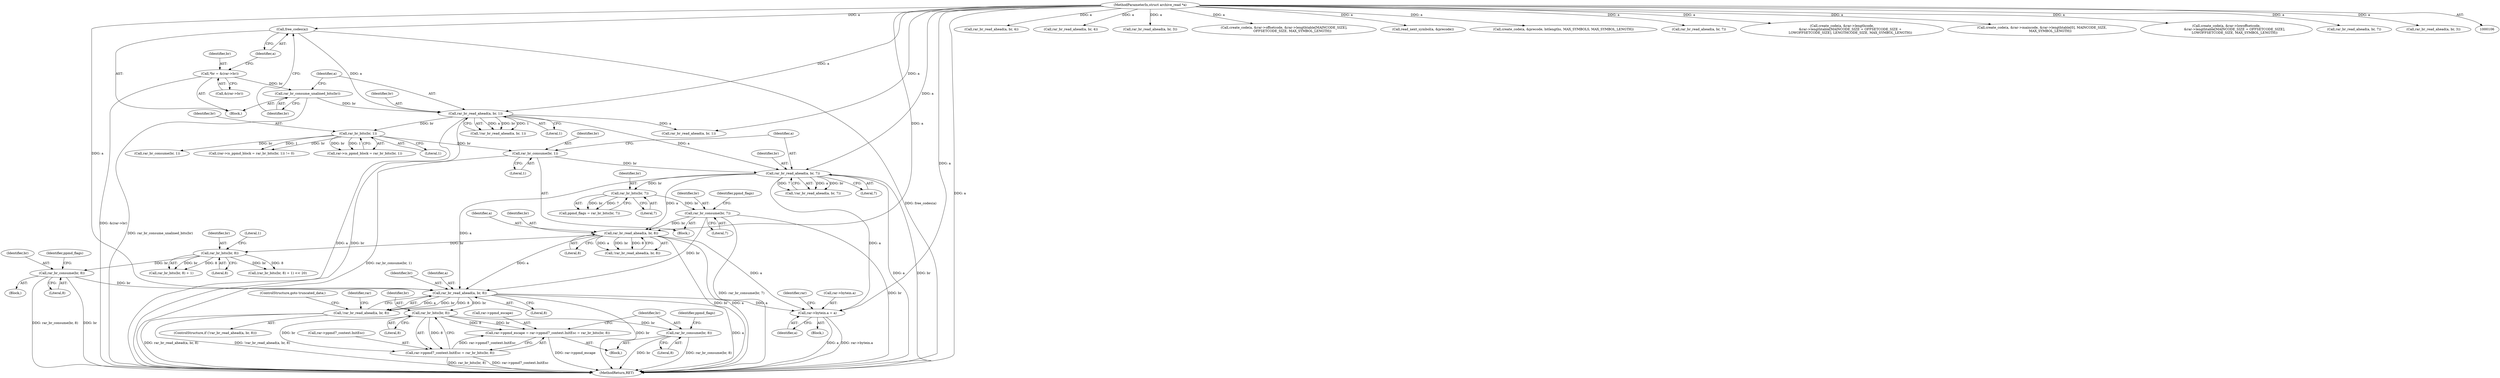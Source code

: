 digraph "0_libarchive_05caadc7eedbef471ac9610809ba683f0c698700@API" {
"1000209" [label="(Call,rar_br_read_ahead(a, br, 8))"];
"1000163" [label="(Call,rar_br_read_ahead(a, br, 7))"];
"1000142" [label="(Call,rar_br_read_ahead(a, br, 1))"];
"1000136" [label="(Call,free_codes(a))"];
"1000107" [label="(MethodParameterIn,struct archive_read *a)"];
"1000138" [label="(Call,rar_br_consume_unalined_bits(br))"];
"1000130" [label="(Call,*br = &(rar->br))"];
"1000158" [label="(Call,rar_br_consume(br, 1))"];
"1000153" [label="(Call,rar_br_bits(br, 1))"];
"1000183" [label="(Call,rar_br_read_ahead(a, br, 8))"];
"1000173" [label="(Call,rar_br_consume(br, 7))"];
"1000170" [label="(Call,rar_br_bits(br, 7))"];
"1000199" [label="(Call,rar_br_consume(br, 8))"];
"1000194" [label="(Call,rar_br_bits(br, 8))"];
"1000208" [label="(Call,!rar_br_read_ahead(a, br, 8))"];
"1000224" [label="(Call,rar_br_bits(br, 8))"];
"1000214" [label="(Call,rar->ppmd_escape = rar->ppmd7_context.InitEsc = rar_br_bits(br, 8))"];
"1000218" [label="(Call,rar->ppmd7_context.InitEsc = rar_br_bits(br, 8))"];
"1000227" [label="(Call,rar_br_consume(br, 8))"];
"1000282" [label="(Call,rar->bytein.a = a)"];
"1000157" [label="(Block,)"];
"1000137" [label="(Identifier,a)"];
"1000148" [label="(Call,(rar->is_ppmd_block = rar_br_bits(br, 1)) != 0)"];
"1000227" [label="(Call,rar_br_consume(br, 8))"];
"1000193" [label="(Call,rar_br_bits(br, 8) + 1)"];
"1000165" [label="(Identifier,br)"];
"1000174" [label="(Identifier,br)"];
"1000209" [label="(Call,rar_br_read_ahead(a, br, 8))"];
"1000185" [label="(Identifier,br)"];
"1000489" [label="(Call,rar_br_read_ahead(a, br, 4))"];
"1000194" [label="(Call,rar_br_bits(br, 8))"];
"1000208" [label="(Call,!rar_br_read_ahead(a, br, 8))"];
"1000462" [label="(Call,rar_br_read_ahead(a, br, 4))"];
"1000173" [label="(Call,rar_br_consume(br, 7))"];
"1000108" [label="(Block,)"];
"1000182" [label="(Call,!rar_br_read_ahead(a, br, 8))"];
"1000139" [label="(Identifier,br)"];
"1000218" [label="(Call,rar->ppmd7_context.InitEsc = rar_br_bits(br, 8))"];
"1000162" [label="(Call,!rar_br_read_ahead(a, br, 7))"];
"1000138" [label="(Call,rar_br_consume_unalined_bits(br))"];
"1000733" [label="(Call,rar_br_read_ahead(a, br, 3))"];
"1000838" [label="(Call,create_code(a, &rar->offsetcode, &rar->lengthtable[MAINCODE_SIZE],\n                OFFSETCODE_SIZE, MAX_SYMBOL_LENGTH))"];
"1000570" [label="(Call,read_next_symbol(a, &precode))"];
"1000536" [label="(Call,create_code(a, &precode, bitlengths, MAX_SYMBOLS, MAX_SYMBOL_LENGTH))"];
"1000160" [label="(Literal,1)"];
"1000761" [label="(Call,rar_br_read_ahead(a, br, 7))"];
"1000204" [label="(Identifier,ppmd_flags)"];
"1000215" [label="(Call,rar->ppmd_escape)"];
"1000196" [label="(Literal,8)"];
"1000212" [label="(Literal,8)"];
"1000884" [label="(Call,create_code(a, &rar->lengthcode,\n                &rar->lengthtable[MAINCODE_SIZE + OFFSETCODE_SIZE +\n                LOWOFFSETCODE_SIZE], LENGTHCODE_SIZE, MAX_SYMBOL_LENGTH))"];
"1000816" [label="(Call,create_code(a, &rar->maincode, &rar->lengthtable[0], MAINCODE_SIZE,\n                MAX_SYMBOL_LENGTH))"];
"1000225" [label="(Identifier,br)"];
"1000195" [label="(Identifier,br)"];
"1000164" [label="(Identifier,a)"];
"1000282" [label="(Call,rar->bytein.a = a)"];
"1000860" [label="(Call,create_code(a, &rar->lowoffsetcode,\n                &rar->lengthtable[MAINCODE_SIZE + OFFSETCODE_SIZE],\n                LOWOFFSETCODE_SIZE, MAX_SYMBOL_LENGTH))"];
"1000170" [label="(Call,rar_br_bits(br, 7))"];
"1000192" [label="(Call,(rar_br_bits(br, 8) + 1) << 20)"];
"1000158" [label="(Call,rar_br_consume(br, 1))"];
"1000141" [label="(Call,!rar_br_read_ahead(a, br, 1))"];
"1000153" [label="(Call,rar_br_bits(br, 1))"];
"1000171" [label="(Identifier,br)"];
"1000155" [label="(Literal,1)"];
"1000149" [label="(Call,rar->is_ppmd_block = rar_br_bits(br, 1))"];
"1000210" [label="(Identifier,a)"];
"1000154" [label="(Identifier,br)"];
"1000130" [label="(Call,*br = &(rar->br))"];
"1000288" [label="(Identifier,a)"];
"1000180" [label="(Block,)"];
"1000201" [label="(Literal,8)"];
"1000143" [label="(Identifier,a)"];
"1001023" [label="(MethodReturn,RET)"];
"1000214" [label="(Call,rar->ppmd_escape = rar->ppmd7_context.InitEsc = rar_br_bits(br, 8))"];
"1000671" [label="(Call,rar_br_read_ahead(a, br, 7))"];
"1000228" [label="(Identifier,br)"];
"1000219" [label="(Call,rar->ppmd7_context.InitEsc)"];
"1000283" [label="(Call,rar->bytein.a)"];
"1000229" [label="(Literal,8)"];
"1000240" [label="(Block,)"];
"1000142" [label="(Call,rar_br_read_ahead(a, br, 1))"];
"1000163" [label="(Call,rar_br_read_ahead(a, br, 7))"];
"1000159" [label="(Identifier,br)"];
"1000424" [label="(Call,rar_br_read_ahead(a, br, 1))"];
"1000238" [label="(Identifier,ppmd_flags)"];
"1000183" [label="(Call,rar_br_read_ahead(a, br, 8))"];
"1000206" [label="(Block,)"];
"1000211" [label="(Identifier,br)"];
"1000166" [label="(Literal,7)"];
"1000186" [label="(Literal,8)"];
"1000292" [label="(Identifier,rar)"];
"1000136" [label="(Call,free_codes(a))"];
"1000184" [label="(Identifier,a)"];
"1000213" [label="(ControlStructure,goto truncated_data;)"];
"1000224" [label="(Call,rar_br_bits(br, 8))"];
"1000172" [label="(Literal,7)"];
"1000226" [label="(Literal,8)"];
"1000216" [label="(Identifier,rar)"];
"1000107" [label="(MethodParameterIn,struct archive_read *a)"];
"1000145" [label="(Literal,1)"];
"1000178" [label="(Identifier,ppmd_flags)"];
"1000132" [label="(Call,&(rar->br))"];
"1000199" [label="(Call,rar_br_consume(br, 8))"];
"1000144" [label="(Identifier,br)"];
"1000131" [label="(Identifier,br)"];
"1000200" [label="(Identifier,br)"];
"1000207" [label="(ControlStructure,if (!rar_br_read_ahead(a, br, 8)))"];
"1000175" [label="(Literal,7)"];
"1000419" [label="(Call,rar_br_consume(br, 1))"];
"1000197" [label="(Literal,1)"];
"1000168" [label="(Call,ppmd_flags = rar_br_bits(br, 7))"];
"1000643" [label="(Call,rar_br_read_ahead(a, br, 3))"];
"1000209" -> "1000208"  [label="AST: "];
"1000209" -> "1000212"  [label="CFG: "];
"1000210" -> "1000209"  [label="AST: "];
"1000211" -> "1000209"  [label="AST: "];
"1000212" -> "1000209"  [label="AST: "];
"1000208" -> "1000209"  [label="CFG: "];
"1000209" -> "1001023"  [label="DDG: a"];
"1000209" -> "1001023"  [label="DDG: br"];
"1000209" -> "1000208"  [label="DDG: a"];
"1000209" -> "1000208"  [label="DDG: br"];
"1000209" -> "1000208"  [label="DDG: 8"];
"1000163" -> "1000209"  [label="DDG: a"];
"1000183" -> "1000209"  [label="DDG: a"];
"1000107" -> "1000209"  [label="DDG: a"];
"1000199" -> "1000209"  [label="DDG: br"];
"1000173" -> "1000209"  [label="DDG: br"];
"1000209" -> "1000224"  [label="DDG: br"];
"1000209" -> "1000282"  [label="DDG: a"];
"1000163" -> "1000162"  [label="AST: "];
"1000163" -> "1000166"  [label="CFG: "];
"1000164" -> "1000163"  [label="AST: "];
"1000165" -> "1000163"  [label="AST: "];
"1000166" -> "1000163"  [label="AST: "];
"1000162" -> "1000163"  [label="CFG: "];
"1000163" -> "1001023"  [label="DDG: a"];
"1000163" -> "1001023"  [label="DDG: br"];
"1000163" -> "1000162"  [label="DDG: a"];
"1000163" -> "1000162"  [label="DDG: br"];
"1000163" -> "1000162"  [label="DDG: 7"];
"1000142" -> "1000163"  [label="DDG: a"];
"1000107" -> "1000163"  [label="DDG: a"];
"1000158" -> "1000163"  [label="DDG: br"];
"1000163" -> "1000170"  [label="DDG: br"];
"1000163" -> "1000183"  [label="DDG: a"];
"1000163" -> "1000282"  [label="DDG: a"];
"1000142" -> "1000141"  [label="AST: "];
"1000142" -> "1000145"  [label="CFG: "];
"1000143" -> "1000142"  [label="AST: "];
"1000144" -> "1000142"  [label="AST: "];
"1000145" -> "1000142"  [label="AST: "];
"1000141" -> "1000142"  [label="CFG: "];
"1000142" -> "1001023"  [label="DDG: br"];
"1000142" -> "1001023"  [label="DDG: a"];
"1000142" -> "1000141"  [label="DDG: a"];
"1000142" -> "1000141"  [label="DDG: br"];
"1000142" -> "1000141"  [label="DDG: 1"];
"1000136" -> "1000142"  [label="DDG: a"];
"1000107" -> "1000142"  [label="DDG: a"];
"1000138" -> "1000142"  [label="DDG: br"];
"1000142" -> "1000153"  [label="DDG: br"];
"1000142" -> "1000424"  [label="DDG: a"];
"1000136" -> "1000108"  [label="AST: "];
"1000136" -> "1000137"  [label="CFG: "];
"1000137" -> "1000136"  [label="AST: "];
"1000139" -> "1000136"  [label="CFG: "];
"1000136" -> "1001023"  [label="DDG: free_codes(a)"];
"1000107" -> "1000136"  [label="DDG: a"];
"1000107" -> "1000106"  [label="AST: "];
"1000107" -> "1001023"  [label="DDG: a"];
"1000107" -> "1000183"  [label="DDG: a"];
"1000107" -> "1000282"  [label="DDG: a"];
"1000107" -> "1000424"  [label="DDG: a"];
"1000107" -> "1000462"  [label="DDG: a"];
"1000107" -> "1000489"  [label="DDG: a"];
"1000107" -> "1000536"  [label="DDG: a"];
"1000107" -> "1000570"  [label="DDG: a"];
"1000107" -> "1000643"  [label="DDG: a"];
"1000107" -> "1000671"  [label="DDG: a"];
"1000107" -> "1000733"  [label="DDG: a"];
"1000107" -> "1000761"  [label="DDG: a"];
"1000107" -> "1000816"  [label="DDG: a"];
"1000107" -> "1000838"  [label="DDG: a"];
"1000107" -> "1000860"  [label="DDG: a"];
"1000107" -> "1000884"  [label="DDG: a"];
"1000138" -> "1000108"  [label="AST: "];
"1000138" -> "1000139"  [label="CFG: "];
"1000139" -> "1000138"  [label="AST: "];
"1000143" -> "1000138"  [label="CFG: "];
"1000138" -> "1001023"  [label="DDG: rar_br_consume_unalined_bits(br)"];
"1000130" -> "1000138"  [label="DDG: br"];
"1000130" -> "1000108"  [label="AST: "];
"1000130" -> "1000132"  [label="CFG: "];
"1000131" -> "1000130"  [label="AST: "];
"1000132" -> "1000130"  [label="AST: "];
"1000137" -> "1000130"  [label="CFG: "];
"1000130" -> "1001023"  [label="DDG: &(rar->br)"];
"1000158" -> "1000157"  [label="AST: "];
"1000158" -> "1000160"  [label="CFG: "];
"1000159" -> "1000158"  [label="AST: "];
"1000160" -> "1000158"  [label="AST: "];
"1000164" -> "1000158"  [label="CFG: "];
"1000158" -> "1001023"  [label="DDG: rar_br_consume(br, 1)"];
"1000153" -> "1000158"  [label="DDG: br"];
"1000153" -> "1000149"  [label="AST: "];
"1000153" -> "1000155"  [label="CFG: "];
"1000154" -> "1000153"  [label="AST: "];
"1000155" -> "1000153"  [label="AST: "];
"1000149" -> "1000153"  [label="CFG: "];
"1000153" -> "1000148"  [label="DDG: br"];
"1000153" -> "1000148"  [label="DDG: 1"];
"1000153" -> "1000149"  [label="DDG: br"];
"1000153" -> "1000149"  [label="DDG: 1"];
"1000153" -> "1000419"  [label="DDG: br"];
"1000183" -> "1000182"  [label="AST: "];
"1000183" -> "1000186"  [label="CFG: "];
"1000184" -> "1000183"  [label="AST: "];
"1000185" -> "1000183"  [label="AST: "];
"1000186" -> "1000183"  [label="AST: "];
"1000182" -> "1000183"  [label="CFG: "];
"1000183" -> "1001023"  [label="DDG: br"];
"1000183" -> "1001023"  [label="DDG: a"];
"1000183" -> "1000182"  [label="DDG: a"];
"1000183" -> "1000182"  [label="DDG: br"];
"1000183" -> "1000182"  [label="DDG: 8"];
"1000173" -> "1000183"  [label="DDG: br"];
"1000183" -> "1000194"  [label="DDG: br"];
"1000183" -> "1000282"  [label="DDG: a"];
"1000173" -> "1000157"  [label="AST: "];
"1000173" -> "1000175"  [label="CFG: "];
"1000174" -> "1000173"  [label="AST: "];
"1000175" -> "1000173"  [label="AST: "];
"1000178" -> "1000173"  [label="CFG: "];
"1000173" -> "1001023"  [label="DDG: rar_br_consume(br, 7)"];
"1000173" -> "1001023"  [label="DDG: br"];
"1000170" -> "1000173"  [label="DDG: br"];
"1000170" -> "1000168"  [label="AST: "];
"1000170" -> "1000172"  [label="CFG: "];
"1000171" -> "1000170"  [label="AST: "];
"1000172" -> "1000170"  [label="AST: "];
"1000168" -> "1000170"  [label="CFG: "];
"1000170" -> "1000168"  [label="DDG: br"];
"1000170" -> "1000168"  [label="DDG: 7"];
"1000199" -> "1000180"  [label="AST: "];
"1000199" -> "1000201"  [label="CFG: "];
"1000200" -> "1000199"  [label="AST: "];
"1000201" -> "1000199"  [label="AST: "];
"1000204" -> "1000199"  [label="CFG: "];
"1000199" -> "1001023"  [label="DDG: br"];
"1000199" -> "1001023"  [label="DDG: rar_br_consume(br, 8)"];
"1000194" -> "1000199"  [label="DDG: br"];
"1000194" -> "1000193"  [label="AST: "];
"1000194" -> "1000196"  [label="CFG: "];
"1000195" -> "1000194"  [label="AST: "];
"1000196" -> "1000194"  [label="AST: "];
"1000197" -> "1000194"  [label="CFG: "];
"1000194" -> "1000192"  [label="DDG: br"];
"1000194" -> "1000192"  [label="DDG: 8"];
"1000194" -> "1000193"  [label="DDG: br"];
"1000194" -> "1000193"  [label="DDG: 8"];
"1000208" -> "1000207"  [label="AST: "];
"1000213" -> "1000208"  [label="CFG: "];
"1000216" -> "1000208"  [label="CFG: "];
"1000208" -> "1001023"  [label="DDG: rar_br_read_ahead(a, br, 8)"];
"1000208" -> "1001023"  [label="DDG: !rar_br_read_ahead(a, br, 8)"];
"1000224" -> "1000218"  [label="AST: "];
"1000224" -> "1000226"  [label="CFG: "];
"1000225" -> "1000224"  [label="AST: "];
"1000226" -> "1000224"  [label="AST: "];
"1000218" -> "1000224"  [label="CFG: "];
"1000224" -> "1000214"  [label="DDG: br"];
"1000224" -> "1000214"  [label="DDG: 8"];
"1000224" -> "1000218"  [label="DDG: br"];
"1000224" -> "1000218"  [label="DDG: 8"];
"1000224" -> "1000227"  [label="DDG: br"];
"1000214" -> "1000206"  [label="AST: "];
"1000214" -> "1000218"  [label="CFG: "];
"1000215" -> "1000214"  [label="AST: "];
"1000218" -> "1000214"  [label="AST: "];
"1000228" -> "1000214"  [label="CFG: "];
"1000214" -> "1001023"  [label="DDG: rar->ppmd_escape"];
"1000218" -> "1000214"  [label="DDG: rar->ppmd7_context.InitEsc"];
"1000219" -> "1000218"  [label="AST: "];
"1000218" -> "1001023"  [label="DDG: rar->ppmd7_context.InitEsc"];
"1000218" -> "1001023"  [label="DDG: rar_br_bits(br, 8)"];
"1000227" -> "1000206"  [label="AST: "];
"1000227" -> "1000229"  [label="CFG: "];
"1000228" -> "1000227"  [label="AST: "];
"1000229" -> "1000227"  [label="AST: "];
"1000238" -> "1000227"  [label="CFG: "];
"1000227" -> "1001023"  [label="DDG: rar_br_consume(br, 8)"];
"1000227" -> "1001023"  [label="DDG: br"];
"1000282" -> "1000240"  [label="AST: "];
"1000282" -> "1000288"  [label="CFG: "];
"1000283" -> "1000282"  [label="AST: "];
"1000288" -> "1000282"  [label="AST: "];
"1000292" -> "1000282"  [label="CFG: "];
"1000282" -> "1001023"  [label="DDG: a"];
"1000282" -> "1001023"  [label="DDG: rar->bytein.a"];
}
